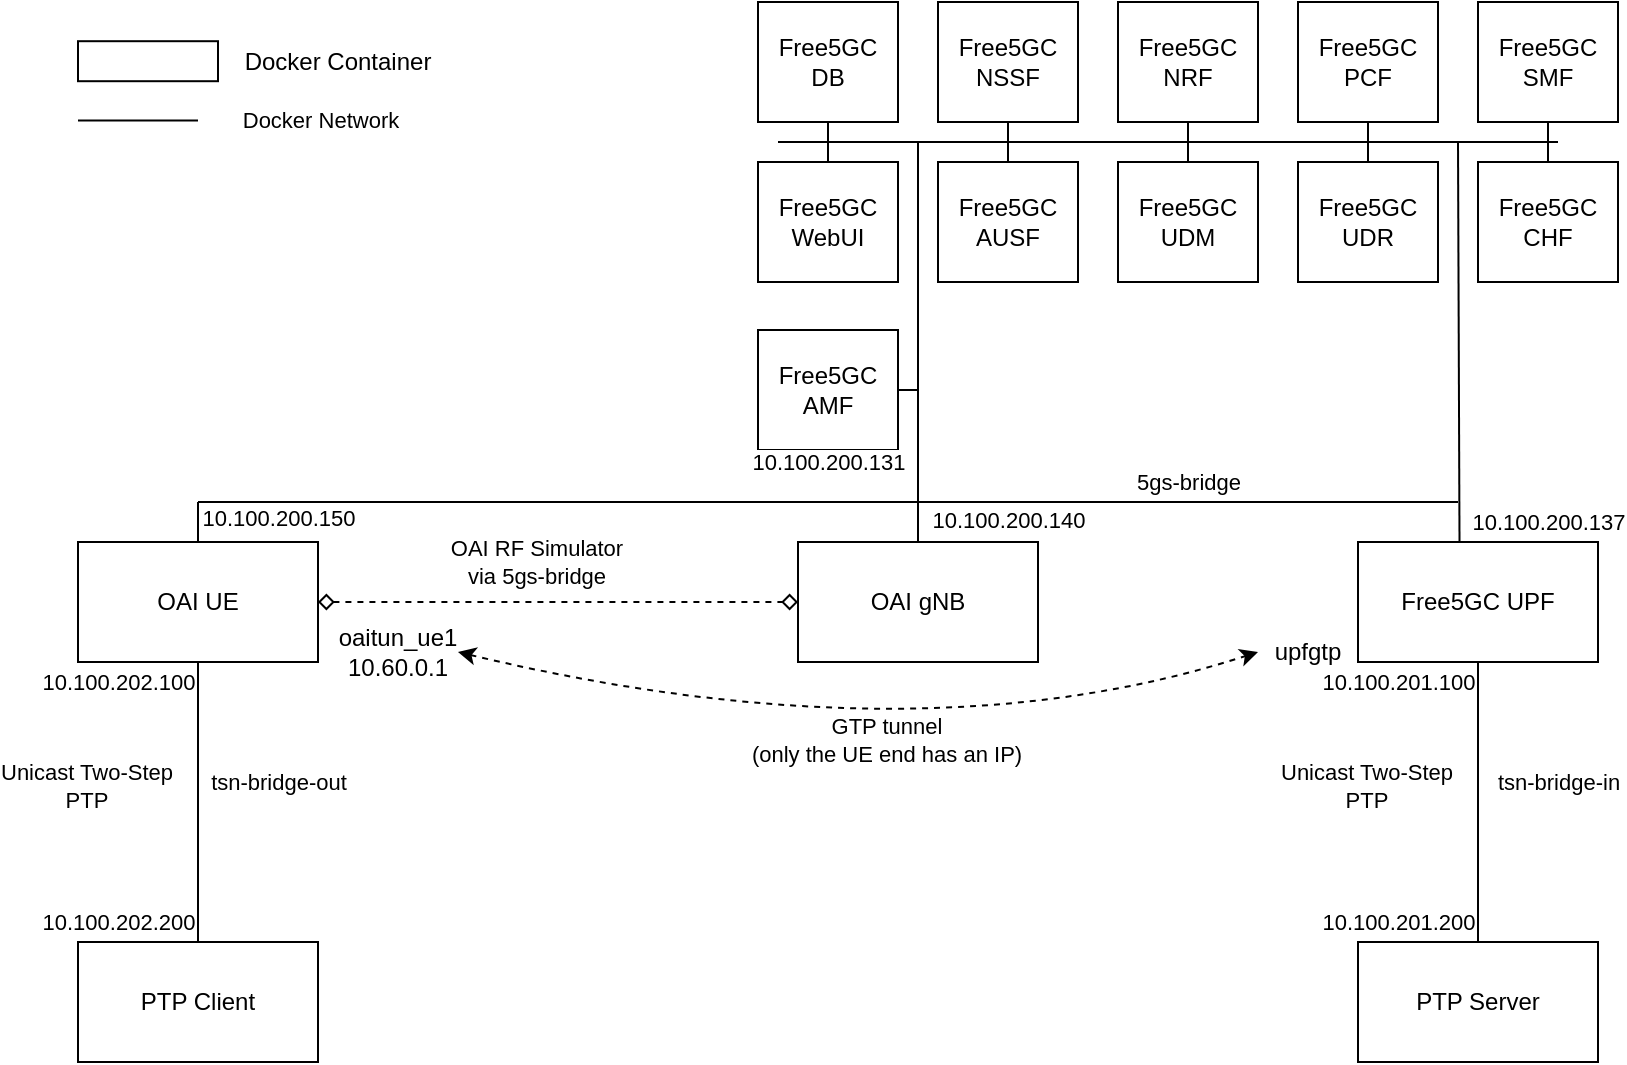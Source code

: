 <mxfile version="22.0.3" type="device">
  <diagram name="Page-1" id="-EXrJuOlf7eWjyKeQtRF">
    <mxGraphModel dx="1182" dy="723" grid="1" gridSize="10" guides="1" tooltips="1" connect="1" arrows="1" fold="1" page="1" pageScale="1" pageWidth="1169" pageHeight="827" math="0" shadow="0">
      <root>
        <mxCell id="0" />
        <mxCell id="1" parent="0" />
        <mxCell id="au3N3AJ27wBfpIJDLOcN-34" value="" style="endArrow=none;html=1;rounded=0;entryX=0.423;entryY=0.021;entryDx=0;entryDy=0;entryPerimeter=0;" parent="1" target="au3N3AJ27wBfpIJDLOcN-9" edge="1">
          <mxGeometry width="50" height="50" relative="1" as="geometry">
            <mxPoint x="850" y="320" as="sourcePoint" />
            <mxPoint x="620" y="440" as="targetPoint" />
          </mxGeometry>
        </mxCell>
        <mxCell id="au3N3AJ27wBfpIJDLOcN-2" value="OAI UE" style="rounded=0;whiteSpace=wrap;html=1;" parent="1" vertex="1">
          <mxGeometry x="160" y="520" width="120" height="60" as="geometry" />
        </mxCell>
        <mxCell id="au3N3AJ27wBfpIJDLOcN-3" value="OAI gNB" style="rounded=0;whiteSpace=wrap;html=1;" parent="1" vertex="1">
          <mxGeometry x="520" y="520" width="120" height="60" as="geometry" />
        </mxCell>
        <mxCell id="au3N3AJ27wBfpIJDLOcN-6" value="" style="endArrow=diamond;html=1;rounded=0;exitX=1;exitY=0.5;exitDx=0;exitDy=0;endFill=0;startArrow=diamond;startFill=0;entryX=0;entryY=0.5;entryDx=0;entryDy=0;dashed=1;" parent="1" source="au3N3AJ27wBfpIJDLOcN-2" target="au3N3AJ27wBfpIJDLOcN-3" edge="1">
          <mxGeometry width="50" height="50" relative="1" as="geometry">
            <mxPoint x="370" y="600" as="sourcePoint" />
            <mxPoint x="400" y="550" as="targetPoint" />
          </mxGeometry>
        </mxCell>
        <mxCell id="au3N3AJ27wBfpIJDLOcN-7" value="OAI RF Simulator&lt;br&gt;via 5gs-bridge" style="edgeLabel;html=1;align=center;verticalAlign=middle;resizable=0;points=[];" parent="au3N3AJ27wBfpIJDLOcN-6" vertex="1" connectable="0">
          <mxGeometry x="-0.197" y="1" relative="1" as="geometry">
            <mxPoint x="12" y="-19" as="offset" />
          </mxGeometry>
        </mxCell>
        <mxCell id="au3N3AJ27wBfpIJDLOcN-9" value="Free5GC UPF" style="rounded=0;whiteSpace=wrap;html=1;" parent="1" vertex="1">
          <mxGeometry x="800" y="520" width="120" height="60" as="geometry" />
        </mxCell>
        <mxCell id="au3N3AJ27wBfpIJDLOcN-12" value="oaitun_ue1&lt;br&gt;10.60.0.1" style="text;html=1;strokeColor=none;fillColor=none;align=center;verticalAlign=middle;whiteSpace=wrap;rounded=0;" parent="1" vertex="1">
          <mxGeometry x="290" y="560" width="60" height="30" as="geometry" />
        </mxCell>
        <mxCell id="au3N3AJ27wBfpIJDLOcN-13" value="upfgtp" style="text;html=1;strokeColor=none;fillColor=none;align=center;verticalAlign=middle;whiteSpace=wrap;rounded=0;" parent="1" vertex="1">
          <mxGeometry x="750" y="560" width="50" height="30" as="geometry" />
        </mxCell>
        <mxCell id="au3N3AJ27wBfpIJDLOcN-14" value="" style="curved=1;endArrow=classic;html=1;rounded=0;exitX=1;exitY=0.5;exitDx=0;exitDy=0;entryX=0;entryY=0.5;entryDx=0;entryDy=0;dashed=1;startArrow=classic;startFill=1;" parent="1" source="au3N3AJ27wBfpIJDLOcN-12" target="au3N3AJ27wBfpIJDLOcN-13" edge="1">
          <mxGeometry width="50" height="50" relative="1" as="geometry">
            <mxPoint x="250" y="620" as="sourcePoint" />
            <mxPoint x="820" y="620" as="targetPoint" />
            <Array as="points">
              <mxPoint x="580" y="630" />
            </Array>
          </mxGeometry>
        </mxCell>
        <mxCell id="au3N3AJ27wBfpIJDLOcN-17" value="GTP tunnel&lt;br&gt;(only the UE end has an IP)" style="edgeLabel;html=1;align=center;verticalAlign=middle;resizable=0;points=[];" parent="au3N3AJ27wBfpIJDLOcN-14" vertex="1" connectable="0">
          <mxGeometry x="-0.057" y="23" relative="1" as="geometry">
            <mxPoint x="18" y="21" as="offset" />
          </mxGeometry>
        </mxCell>
        <mxCell id="au3N3AJ27wBfpIJDLOcN-19" value="Free5GC WebUI" style="rounded=0;whiteSpace=wrap;html=1;" parent="1" vertex="1">
          <mxGeometry x="500" y="330" width="70" height="60" as="geometry" />
        </mxCell>
        <mxCell id="au3N3AJ27wBfpIJDLOcN-20" value="Free5GC NRF" style="rounded=0;whiteSpace=wrap;html=1;" parent="1" vertex="1">
          <mxGeometry x="680" y="250" width="70" height="60" as="geometry" />
        </mxCell>
        <mxCell id="au3N3AJ27wBfpIJDLOcN-21" value="Free5GC AMF" style="rounded=0;whiteSpace=wrap;html=1;" parent="1" vertex="1">
          <mxGeometry x="500" y="414" width="70" height="60" as="geometry" />
        </mxCell>
        <mxCell id="au3N3AJ27wBfpIJDLOcN-22" value="Free5GC AUSF" style="rounded=0;whiteSpace=wrap;html=1;" parent="1" vertex="1">
          <mxGeometry x="590" y="330" width="70" height="60" as="geometry" />
        </mxCell>
        <mxCell id="au3N3AJ27wBfpIJDLOcN-23" value="Free5GC NSSF" style="rounded=0;whiteSpace=wrap;html=1;" parent="1" vertex="1">
          <mxGeometry x="590" y="250" width="70" height="60" as="geometry" />
        </mxCell>
        <mxCell id="au3N3AJ27wBfpIJDLOcN-24" value="Free5GC PCF" style="rounded=0;whiteSpace=wrap;html=1;" parent="1" vertex="1">
          <mxGeometry x="770" y="250" width="70" height="60" as="geometry" />
        </mxCell>
        <mxCell id="au3N3AJ27wBfpIJDLOcN-25" value="Free5GC SMF" style="rounded=0;whiteSpace=wrap;html=1;" parent="1" vertex="1">
          <mxGeometry x="860" y="250" width="70" height="60" as="geometry" />
        </mxCell>
        <mxCell id="au3N3AJ27wBfpIJDLOcN-26" value="Free5GC UDM" style="rounded=0;whiteSpace=wrap;html=1;" parent="1" vertex="1">
          <mxGeometry x="680" y="330" width="70" height="60" as="geometry" />
        </mxCell>
        <mxCell id="au3N3AJ27wBfpIJDLOcN-27" value="Free5GC UDR" style="rounded=0;whiteSpace=wrap;html=1;" parent="1" vertex="1">
          <mxGeometry x="770" y="330" width="70" height="60" as="geometry" />
        </mxCell>
        <mxCell id="au3N3AJ27wBfpIJDLOcN-28" value="Free5GC CHF" style="rounded=0;whiteSpace=wrap;html=1;" parent="1" vertex="1">
          <mxGeometry x="860" y="330" width="70" height="60" as="geometry" />
        </mxCell>
        <mxCell id="au3N3AJ27wBfpIJDLOcN-29" value="Free5GC DB" style="rounded=0;whiteSpace=wrap;html=1;" parent="1" vertex="1">
          <mxGeometry x="500" y="250" width="70" height="60" as="geometry" />
        </mxCell>
        <mxCell id="au3N3AJ27wBfpIJDLOcN-35" value="5gs-bridge" style="edgeLabel;html=1;align=center;verticalAlign=middle;resizable=0;points=[];" parent="1" vertex="1" connectable="0">
          <mxGeometry x="714.995" y="490" as="geometry" />
        </mxCell>
        <mxCell id="jF5xONTF4jro53nfSV65-2" value="" style="rounded=0;whiteSpace=wrap;html=1;" parent="1" vertex="1">
          <mxGeometry x="160" y="269.6" width="70" height="20" as="geometry" />
        </mxCell>
        <mxCell id="jF5xONTF4jro53nfSV65-5" value="Docker Container" style="text;html=1;strokeColor=none;fillColor=none;align=center;verticalAlign=middle;whiteSpace=wrap;rounded=0;" parent="1" vertex="1">
          <mxGeometry x="240" y="264.6" width="100" height="30" as="geometry" />
        </mxCell>
        <mxCell id="jF5xONTF4jro53nfSV65-6" value="" style="endArrow=none;html=1;rounded=0;exitX=0.5;exitY=0;exitDx=0;exitDy=0;" parent="1" source="au3N3AJ27wBfpIJDLOcN-3" edge="1">
          <mxGeometry width="50" height="50" relative="1" as="geometry">
            <mxPoint x="580" y="480" as="sourcePoint" />
            <mxPoint x="580" y="320" as="targetPoint" />
          </mxGeometry>
        </mxCell>
        <mxCell id="jF5xONTF4jro53nfSV65-22" value="10.100.200.140" style="edgeLabel;html=1;align=center;verticalAlign=middle;resizable=0;points=[];" parent="jF5xONTF4jro53nfSV65-6" vertex="1" connectable="0">
          <mxGeometry x="-0.89" relative="1" as="geometry">
            <mxPoint x="45" as="offset" />
          </mxGeometry>
        </mxCell>
        <mxCell id="jF5xONTF4jro53nfSV65-8" value="" style="endArrow=none;html=1;rounded=0;" parent="1" edge="1">
          <mxGeometry width="50" height="50" relative="1" as="geometry">
            <mxPoint x="900" y="320" as="sourcePoint" />
            <mxPoint x="510" y="320" as="targetPoint" />
          </mxGeometry>
        </mxCell>
        <mxCell id="jF5xONTF4jro53nfSV65-9" value="" style="endArrow=none;html=1;rounded=0;entryX=0.5;entryY=1;entryDx=0;entryDy=0;exitX=0.5;exitY=0;exitDx=0;exitDy=0;" parent="1" source="au3N3AJ27wBfpIJDLOcN-19" target="au3N3AJ27wBfpIJDLOcN-29" edge="1">
          <mxGeometry width="50" height="50" relative="1" as="geometry">
            <mxPoint x="530" y="320" as="sourcePoint" />
            <mxPoint x="550" y="330" as="targetPoint" />
          </mxGeometry>
        </mxCell>
        <mxCell id="jF5xONTF4jro53nfSV65-11" value="" style="endArrow=none;html=1;rounded=0;entryX=0.5;entryY=1;entryDx=0;entryDy=0;exitX=0.5;exitY=0;exitDx=0;exitDy=0;" parent="1" source="au3N3AJ27wBfpIJDLOcN-22" target="au3N3AJ27wBfpIJDLOcN-23" edge="1">
          <mxGeometry width="50" height="50" relative="1" as="geometry">
            <mxPoint x="525" y="340" as="sourcePoint" />
            <mxPoint x="525" y="320" as="targetPoint" />
          </mxGeometry>
        </mxCell>
        <mxCell id="jF5xONTF4jro53nfSV65-12" value="" style="endArrow=none;html=1;rounded=0;entryX=0.5;entryY=1;entryDx=0;entryDy=0;exitX=0.5;exitY=0;exitDx=0;exitDy=0;" parent="1" source="au3N3AJ27wBfpIJDLOcN-26" target="au3N3AJ27wBfpIJDLOcN-20" edge="1">
          <mxGeometry width="50" height="50" relative="1" as="geometry">
            <mxPoint x="635" y="340" as="sourcePoint" />
            <mxPoint x="635" y="320" as="targetPoint" />
          </mxGeometry>
        </mxCell>
        <mxCell id="jF5xONTF4jro53nfSV65-13" value="" style="endArrow=none;html=1;rounded=0;entryX=0.5;entryY=1;entryDx=0;entryDy=0;exitX=0.5;exitY=0;exitDx=0;exitDy=0;" parent="1" source="au3N3AJ27wBfpIJDLOcN-27" target="au3N3AJ27wBfpIJDLOcN-24" edge="1">
          <mxGeometry width="50" height="50" relative="1" as="geometry">
            <mxPoint x="725" y="340" as="sourcePoint" />
            <mxPoint x="725" y="320" as="targetPoint" />
          </mxGeometry>
        </mxCell>
        <mxCell id="jF5xONTF4jro53nfSV65-14" value="" style="endArrow=none;html=1;rounded=0;entryX=0.5;entryY=1;entryDx=0;entryDy=0;exitX=0.5;exitY=0;exitDx=0;exitDy=0;" parent="1" source="au3N3AJ27wBfpIJDLOcN-28" target="au3N3AJ27wBfpIJDLOcN-25" edge="1">
          <mxGeometry width="50" height="50" relative="1" as="geometry">
            <mxPoint x="815" y="340" as="sourcePoint" />
            <mxPoint x="815" y="320" as="targetPoint" />
          </mxGeometry>
        </mxCell>
        <mxCell id="jF5xONTF4jro53nfSV65-15" value="" style="endArrow=none;html=1;rounded=0;exitX=1;exitY=0.5;exitDx=0;exitDy=0;" parent="1" source="au3N3AJ27wBfpIJDLOcN-21" edge="1">
          <mxGeometry width="50" height="50" relative="1" as="geometry">
            <mxPoint x="545" y="340" as="sourcePoint" />
            <mxPoint x="580" y="444" as="targetPoint" />
          </mxGeometry>
        </mxCell>
        <mxCell id="jF5xONTF4jro53nfSV65-18" value="" style="endArrow=none;html=1;rounded=0;" parent="1" edge="1">
          <mxGeometry width="50" height="50" relative="1" as="geometry">
            <mxPoint x="580" y="500" as="sourcePoint" />
            <mxPoint x="850" y="500" as="targetPoint" />
          </mxGeometry>
        </mxCell>
        <mxCell id="jF5xONTF4jro53nfSV65-19" value="" style="endArrow=none;html=1;rounded=0;" parent="1" edge="1">
          <mxGeometry width="50" height="50" relative="1" as="geometry">
            <mxPoint x="220" y="500" as="sourcePoint" />
            <mxPoint x="580" y="500" as="targetPoint" />
          </mxGeometry>
        </mxCell>
        <mxCell id="jF5xONTF4jro53nfSV65-20" value="" style="endArrow=none;html=1;rounded=0;entryX=0.5;entryY=0;entryDx=0;entryDy=0;" parent="1" target="au3N3AJ27wBfpIJDLOcN-2" edge="1">
          <mxGeometry width="50" height="50" relative="1" as="geometry">
            <mxPoint x="220" y="500" as="sourcePoint" />
            <mxPoint x="590" y="510" as="targetPoint" />
          </mxGeometry>
        </mxCell>
        <mxCell id="jF5xONTF4jro53nfSV65-21" value="10.100.200.150" style="edgeLabel;html=1;align=center;verticalAlign=middle;resizable=0;points=[];" parent="jF5xONTF4jro53nfSV65-20" vertex="1" connectable="0">
          <mxGeometry x="-0.233" y="1" relative="1" as="geometry">
            <mxPoint x="39" as="offset" />
          </mxGeometry>
        </mxCell>
        <mxCell id="jF5xONTF4jro53nfSV65-23" value="10.100.200.137" style="edgeLabel;html=1;align=center;verticalAlign=middle;resizable=0;points=[];" parent="1" vertex="1" connectable="0">
          <mxGeometry x="895" y="510.003" as="geometry" />
        </mxCell>
        <mxCell id="jF5xONTF4jro53nfSV65-24" value="10.100.200.131" style="edgeLabel;html=1;align=center;verticalAlign=middle;resizable=0;points=[];" parent="1" vertex="1" connectable="0">
          <mxGeometry x="535" y="480.003" as="geometry" />
        </mxCell>
        <mxCell id="jF5xONTF4jro53nfSV65-25" value="PTP Client" style="rounded=0;whiteSpace=wrap;html=1;" parent="1" vertex="1">
          <mxGeometry x="160" y="720" width="120" height="60" as="geometry" />
        </mxCell>
        <mxCell id="jF5xONTF4jro53nfSV65-26" value="PTP Server" style="rounded=0;whiteSpace=wrap;html=1;" parent="1" vertex="1">
          <mxGeometry x="800" y="720" width="120" height="60" as="geometry" />
        </mxCell>
        <mxCell id="jF5xONTF4jro53nfSV65-27" value="" style="endArrow=none;html=1;rounded=0;entryX=0.5;entryY=0;entryDx=0;entryDy=0;exitX=0.5;exitY=1;exitDx=0;exitDy=0;" parent="1" source="au3N3AJ27wBfpIJDLOcN-2" target="jF5xONTF4jro53nfSV65-25" edge="1">
          <mxGeometry width="50" height="50" relative="1" as="geometry">
            <mxPoint x="221" y="580" as="sourcePoint" />
            <mxPoint x="220.5" y="781" as="targetPoint" />
          </mxGeometry>
        </mxCell>
        <mxCell id="jF5xONTF4jro53nfSV65-29" value="tsn-bridge-out" style="edgeLabel;html=1;align=center;verticalAlign=middle;resizable=0;points=[];" parent="jF5xONTF4jro53nfSV65-27" vertex="1" connectable="0">
          <mxGeometry x="-0.323" relative="1" as="geometry">
            <mxPoint x="40" y="12" as="offset" />
          </mxGeometry>
        </mxCell>
        <mxCell id="jF5xONTF4jro53nfSV65-28" value="" style="endArrow=none;html=1;rounded=0;entryX=0.5;entryY=0;entryDx=0;entryDy=0;exitX=0.5;exitY=1;exitDx=0;exitDy=0;" parent="1" source="au3N3AJ27wBfpIJDLOcN-9" target="jF5xONTF4jro53nfSV65-26" edge="1">
          <mxGeometry width="50" height="50" relative="1" as="geometry">
            <mxPoint x="970" y="570" as="sourcePoint" />
            <mxPoint x="970" y="710" as="targetPoint" />
          </mxGeometry>
        </mxCell>
        <mxCell id="jF5xONTF4jro53nfSV65-30" value="" style="endArrow=none;html=1;rounded=0;entryX=0.5;entryY=0;entryDx=0;entryDy=0;" parent="1" edge="1">
          <mxGeometry width="50" height="50" relative="1" as="geometry">
            <mxPoint x="160" y="309.2" as="sourcePoint" />
            <mxPoint x="220" y="309.2" as="targetPoint" />
          </mxGeometry>
        </mxCell>
        <mxCell id="jF5xONTF4jro53nfSV65-31" value="Docker Network" style="edgeLabel;html=1;align=center;verticalAlign=middle;resizable=0;points=[];" parent="jF5xONTF4jro53nfSV65-30" vertex="1" connectable="0">
          <mxGeometry x="-0.323" relative="1" as="geometry">
            <mxPoint x="100" as="offset" />
          </mxGeometry>
        </mxCell>
        <mxCell id="jF5xONTF4jro53nfSV65-32" value="tsn-bridge-in" style="edgeLabel;html=1;align=center;verticalAlign=middle;resizable=0;points=[];" parent="1" vertex="1" connectable="0">
          <mxGeometry x="900" y="640" as="geometry" />
        </mxCell>
        <mxCell id="jF5xONTF4jro53nfSV65-33" value="10.100.202.100" style="edgeLabel;html=1;align=center;verticalAlign=middle;resizable=0;points=[];" parent="1" vertex="1" connectable="0">
          <mxGeometry x="180" y="590" as="geometry" />
        </mxCell>
        <mxCell id="jF5xONTF4jro53nfSV65-34" value="10.100.202.200" style="edgeLabel;html=1;align=center;verticalAlign=middle;resizable=0;points=[];" parent="1" vertex="1" connectable="0">
          <mxGeometry x="180" y="710" as="geometry" />
        </mxCell>
        <mxCell id="jF5xONTF4jro53nfSV65-35" value="10.100.201.100" style="edgeLabel;html=1;align=center;verticalAlign=middle;resizable=0;points=[];" parent="1" vertex="1" connectable="0">
          <mxGeometry x="820" y="590" as="geometry" />
        </mxCell>
        <mxCell id="jF5xONTF4jro53nfSV65-36" value="10.100.201.200" style="edgeLabel;html=1;align=center;verticalAlign=middle;resizable=0;points=[];" parent="1" vertex="1" connectable="0">
          <mxGeometry x="820" y="710" as="geometry" />
        </mxCell>
        <mxCell id="PSzI8vPNecJgtFY46F7C-5" value="Unicast Two-Step&lt;br&gt;PTP" style="edgeLabel;html=1;align=center;verticalAlign=middle;resizable=0;points=[];" parent="1" vertex="1" connectable="0">
          <mxGeometry x="170" y="640" as="geometry">
            <mxPoint x="-6" y="2" as="offset" />
          </mxGeometry>
        </mxCell>
        <mxCell id="7bBMTvNNh8aVjN68kGi--2" value="Unicast Two-Step&lt;br&gt;PTP" style="edgeLabel;html=1;align=center;verticalAlign=middle;resizable=0;points=[];" vertex="1" connectable="0" parent="1">
          <mxGeometry x="810" y="640" as="geometry">
            <mxPoint x="-6" y="2" as="offset" />
          </mxGeometry>
        </mxCell>
      </root>
    </mxGraphModel>
  </diagram>
</mxfile>
